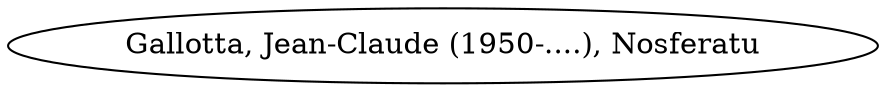 // Notice UMLRM0142
digraph UMLRM0142 {
	rankdir=LR
	size="20,20"
	UMLRM0142 [label="Gallotta, Jean-Claude (1950-....), Nosferatu"]
}
